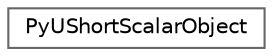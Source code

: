 digraph "Graphical Class Hierarchy"
{
 // LATEX_PDF_SIZE
  bgcolor="transparent";
  edge [fontname=Helvetica,fontsize=10,labelfontname=Helvetica,labelfontsize=10];
  node [fontname=Helvetica,fontsize=10,shape=box,height=0.2,width=0.4];
  rankdir="LR";
  Node0 [id="Node000000",label="PyUShortScalarObject",height=0.2,width=0.4,color="grey40", fillcolor="white", style="filled",URL="$d3/dc6/structPyUShortScalarObject.html",tooltip=" "];
}
